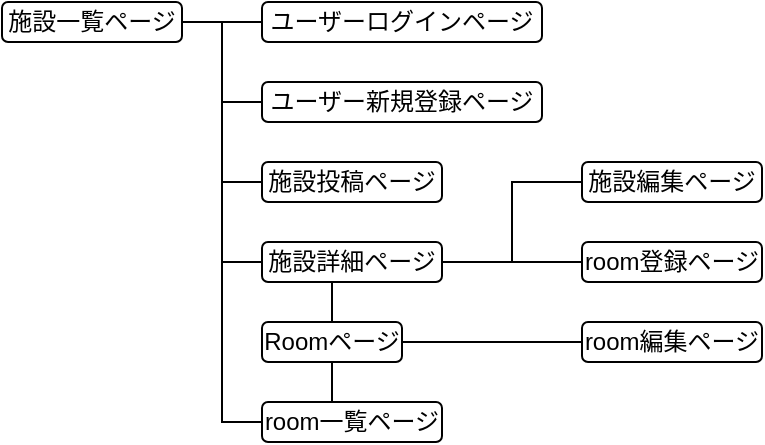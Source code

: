 <mxfile version="21.2.1" type="github">
  <diagram id="prtHgNgQTEPvFCAcTncT" name="Page-1">
    <mxGraphModel dx="428" dy="365" grid="1" gridSize="10" guides="1" tooltips="1" connect="1" arrows="1" fold="1" page="1" pageScale="1" pageWidth="827" pageHeight="1169" math="0" shadow="0">
      <root>
        <mxCell id="0" />
        <mxCell id="1" parent="0" />
        <mxCell id="UGej3R62JCGmz6cc_ZLg-1" value="施設一覧ページ" style="rounded=1;whiteSpace=wrap;html=1;" vertex="1" parent="1">
          <mxGeometry x="30" y="120" width="90" height="20" as="geometry" />
        </mxCell>
        <mxCell id="UGej3R62JCGmz6cc_ZLg-6" style="edgeStyle=orthogonalEdgeStyle;rounded=0;orthogonalLoop=1;jettySize=auto;html=1;endArrow=none;endFill=0;" edge="1" parent="1" source="UGej3R62JCGmz6cc_ZLg-2">
          <mxGeometry relative="1" as="geometry">
            <mxPoint x="120" y="130" as="targetPoint" />
          </mxGeometry>
        </mxCell>
        <mxCell id="UGej3R62JCGmz6cc_ZLg-2" value="ユーザーログインページ" style="rounded=1;whiteSpace=wrap;html=1;" vertex="1" parent="1">
          <mxGeometry x="160" y="120" width="140" height="20" as="geometry" />
        </mxCell>
        <mxCell id="UGej3R62JCGmz6cc_ZLg-5" style="edgeStyle=orthogonalEdgeStyle;rounded=0;orthogonalLoop=1;jettySize=auto;html=1;entryX=1;entryY=0.5;entryDx=0;entryDy=0;endArrow=none;endFill=0;" edge="1" parent="1" source="UGej3R62JCGmz6cc_ZLg-4" target="UGej3R62JCGmz6cc_ZLg-1">
          <mxGeometry relative="1" as="geometry" />
        </mxCell>
        <mxCell id="UGej3R62JCGmz6cc_ZLg-4" value="ユーザー新規登録ページ" style="rounded=1;whiteSpace=wrap;html=1;" vertex="1" parent="1">
          <mxGeometry x="160" y="160" width="140" height="20" as="geometry" />
        </mxCell>
        <mxCell id="UGej3R62JCGmz6cc_ZLg-9" style="edgeStyle=orthogonalEdgeStyle;rounded=0;orthogonalLoop=1;jettySize=auto;html=1;entryX=1;entryY=0.5;entryDx=0;entryDy=0;endArrow=none;endFill=0;" edge="1" parent="1" source="UGej3R62JCGmz6cc_ZLg-8" target="UGej3R62JCGmz6cc_ZLg-1">
          <mxGeometry relative="1" as="geometry">
            <mxPoint x="110" y="170" as="targetPoint" />
            <Array as="points">
              <mxPoint x="140" y="250" />
              <mxPoint x="140" y="130" />
            </Array>
          </mxGeometry>
        </mxCell>
        <mxCell id="UGej3R62JCGmz6cc_ZLg-8" value="施設詳細ページ" style="rounded=1;whiteSpace=wrap;html=1;" vertex="1" parent="1">
          <mxGeometry x="160" y="240" width="90" height="20" as="geometry" />
        </mxCell>
        <mxCell id="UGej3R62JCGmz6cc_ZLg-10" style="edgeStyle=orthogonalEdgeStyle;rounded=0;orthogonalLoop=1;jettySize=auto;html=1;endArrow=none;endFill=0;" edge="1" parent="1" source="UGej3R62JCGmz6cc_ZLg-11">
          <mxGeometry relative="1" as="geometry">
            <mxPoint x="120" y="130" as="targetPoint" />
            <Array as="points">
              <mxPoint x="140" y="330" />
              <mxPoint x="140" y="130" />
            </Array>
          </mxGeometry>
        </mxCell>
        <mxCell id="UGej3R62JCGmz6cc_ZLg-11" value="room一覧ページ" style="rounded=1;whiteSpace=wrap;html=1;" vertex="1" parent="1">
          <mxGeometry x="160" y="320" width="90" height="20" as="geometry" />
        </mxCell>
        <mxCell id="UGej3R62JCGmz6cc_ZLg-12" style="edgeStyle=orthogonalEdgeStyle;rounded=0;orthogonalLoop=1;jettySize=auto;html=1;endArrow=none;endFill=0;" edge="1" parent="1" source="UGej3R62JCGmz6cc_ZLg-13">
          <mxGeometry relative="1" as="geometry">
            <mxPoint x="120" y="130" as="targetPoint" />
            <Array as="points">
              <mxPoint x="140" y="210" />
              <mxPoint x="140" y="130" />
            </Array>
          </mxGeometry>
        </mxCell>
        <mxCell id="UGej3R62JCGmz6cc_ZLg-13" value="施設投稿ページ" style="rounded=1;whiteSpace=wrap;html=1;" vertex="1" parent="1">
          <mxGeometry x="160" y="200" width="90" height="20" as="geometry" />
        </mxCell>
        <mxCell id="UGej3R62JCGmz6cc_ZLg-15" style="edgeStyle=orthogonalEdgeStyle;rounded=0;orthogonalLoop=1;jettySize=auto;html=1;entryX=1;entryY=0.5;entryDx=0;entryDy=0;endArrow=none;endFill=0;" edge="1" parent="1" source="UGej3R62JCGmz6cc_ZLg-14" target="UGej3R62JCGmz6cc_ZLg-19">
          <mxGeometry relative="1" as="geometry">
            <Array as="points" />
          </mxGeometry>
        </mxCell>
        <mxCell id="UGej3R62JCGmz6cc_ZLg-14" value="room編集ページ" style="rounded=1;whiteSpace=wrap;html=1;" vertex="1" parent="1">
          <mxGeometry x="320" y="280" width="90" height="20" as="geometry" />
        </mxCell>
        <mxCell id="UGej3R62JCGmz6cc_ZLg-16" style="edgeStyle=orthogonalEdgeStyle;rounded=0;orthogonalLoop=1;jettySize=auto;html=1;endArrow=none;endFill=0;" edge="1" parent="1" source="UGej3R62JCGmz6cc_ZLg-17">
          <mxGeometry relative="1" as="geometry">
            <mxPoint x="250" y="250" as="targetPoint" />
          </mxGeometry>
        </mxCell>
        <mxCell id="UGej3R62JCGmz6cc_ZLg-17" value="room登録ページ" style="rounded=1;whiteSpace=wrap;html=1;" vertex="1" parent="1">
          <mxGeometry x="320" y="240" width="90" height="20" as="geometry" />
        </mxCell>
        <mxCell id="UGej3R62JCGmz6cc_ZLg-21" style="edgeStyle=orthogonalEdgeStyle;rounded=0;orthogonalLoop=1;jettySize=auto;html=1;entryX=0.382;entryY=0.033;entryDx=0;entryDy=0;entryPerimeter=0;endArrow=none;endFill=0;" edge="1" parent="1" source="UGej3R62JCGmz6cc_ZLg-19" target="UGej3R62JCGmz6cc_ZLg-11">
          <mxGeometry relative="1" as="geometry" />
        </mxCell>
        <mxCell id="UGej3R62JCGmz6cc_ZLg-22" style="edgeStyle=orthogonalEdgeStyle;rounded=0;orthogonalLoop=1;jettySize=auto;html=1;endArrow=none;endFill=0;" edge="1" parent="1" source="UGej3R62JCGmz6cc_ZLg-19">
          <mxGeometry relative="1" as="geometry">
            <mxPoint x="195" y="270" as="targetPoint" />
          </mxGeometry>
        </mxCell>
        <mxCell id="UGej3R62JCGmz6cc_ZLg-19" value="Roomページ" style="rounded=1;whiteSpace=wrap;html=1;" vertex="1" parent="1">
          <mxGeometry x="160" y="280" width="70" height="20" as="geometry" />
        </mxCell>
        <mxCell id="UGej3R62JCGmz6cc_ZLg-24" style="edgeStyle=orthogonalEdgeStyle;rounded=0;orthogonalLoop=1;jettySize=auto;html=1;entryX=1;entryY=0.5;entryDx=0;entryDy=0;endArrow=none;endFill=0;" edge="1" parent="1" source="UGej3R62JCGmz6cc_ZLg-23" target="UGej3R62JCGmz6cc_ZLg-8">
          <mxGeometry relative="1" as="geometry" />
        </mxCell>
        <mxCell id="UGej3R62JCGmz6cc_ZLg-23" value="施設編集ページ" style="rounded=1;whiteSpace=wrap;html=1;" vertex="1" parent="1">
          <mxGeometry x="320" y="200" width="90" height="20" as="geometry" />
        </mxCell>
      </root>
    </mxGraphModel>
  </diagram>
</mxfile>
